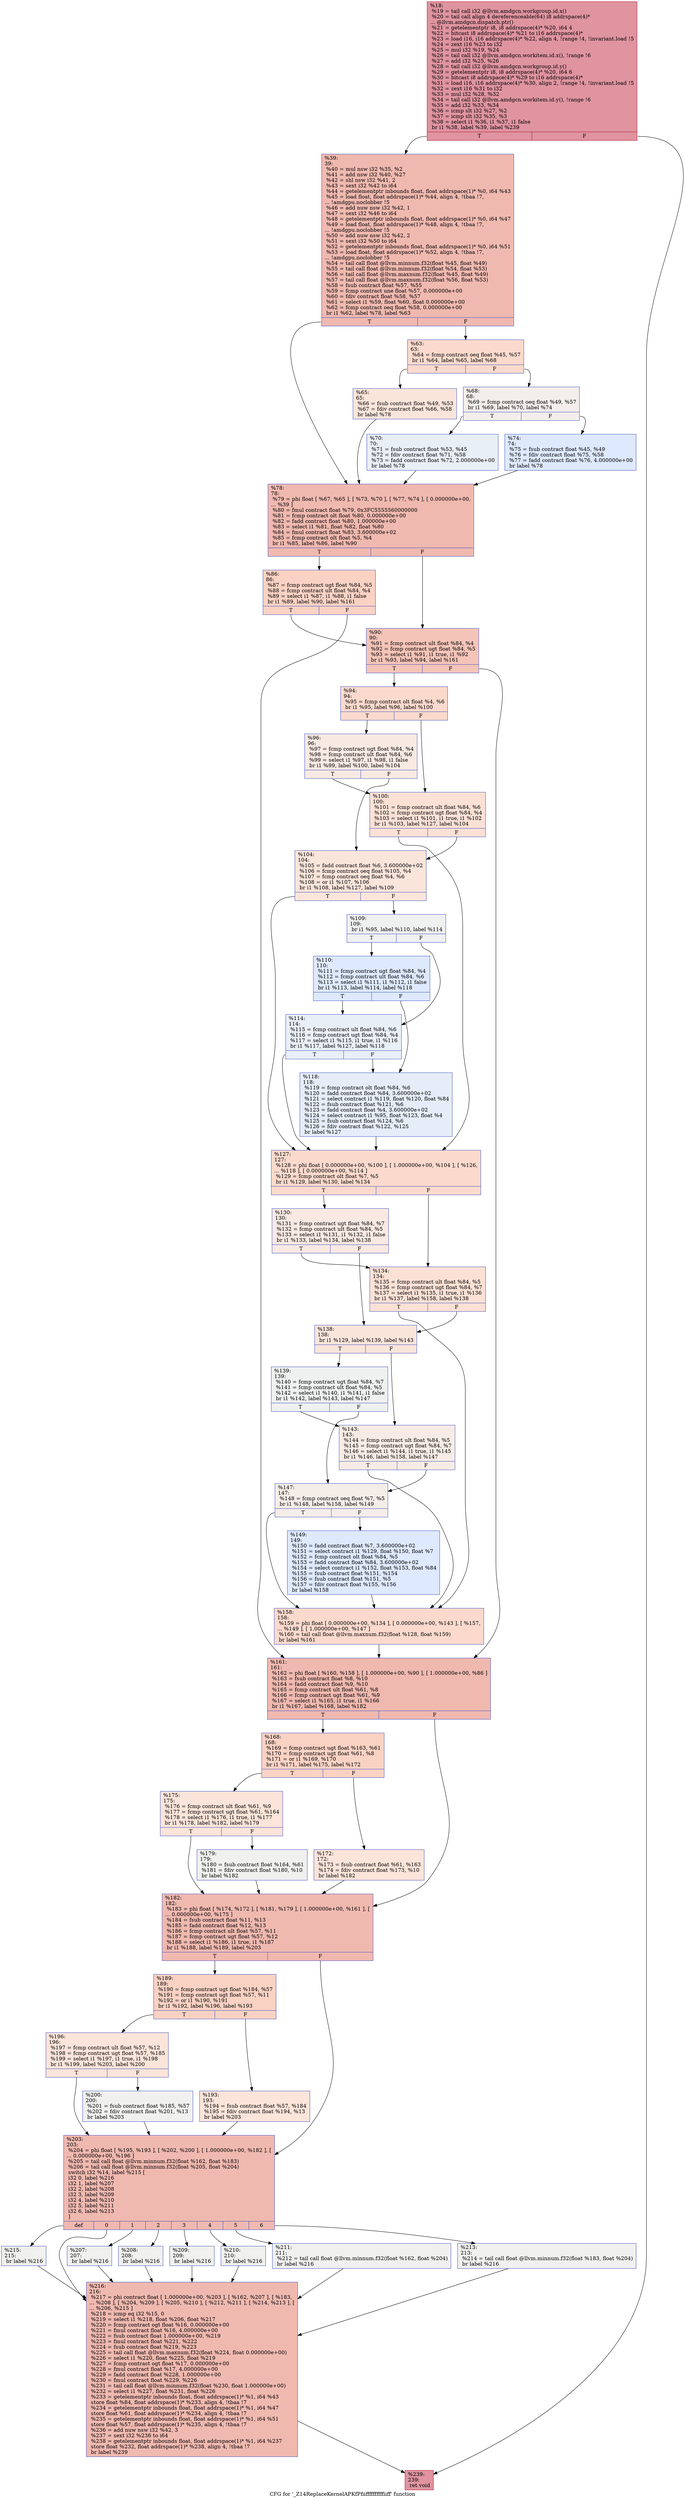 digraph "CFG for '_Z14ReplaceKernelAPKfPfiiffffffffffiiff' function" {
	label="CFG for '_Z14ReplaceKernelAPKfPfiiffffffffffiiff' function";

	Node0x4ed9730 [shape=record,color="#b70d28ff", style=filled, fillcolor="#b70d2870",label="{%18:\l  %19 = tail call i32 @llvm.amdgcn.workgroup.id.x()\l  %20 = tail call align 4 dereferenceable(64) i8 addrspace(4)*\l... @llvm.amdgcn.dispatch.ptr()\l  %21 = getelementptr i8, i8 addrspace(4)* %20, i64 4\l  %22 = bitcast i8 addrspace(4)* %21 to i16 addrspace(4)*\l  %23 = load i16, i16 addrspace(4)* %22, align 4, !range !4, !invariant.load !5\l  %24 = zext i16 %23 to i32\l  %25 = mul i32 %19, %24\l  %26 = tail call i32 @llvm.amdgcn.workitem.id.x(), !range !6\l  %27 = add i32 %25, %26\l  %28 = tail call i32 @llvm.amdgcn.workgroup.id.y()\l  %29 = getelementptr i8, i8 addrspace(4)* %20, i64 6\l  %30 = bitcast i8 addrspace(4)* %29 to i16 addrspace(4)*\l  %31 = load i16, i16 addrspace(4)* %30, align 2, !range !4, !invariant.load !5\l  %32 = zext i16 %31 to i32\l  %33 = mul i32 %28, %32\l  %34 = tail call i32 @llvm.amdgcn.workitem.id.y(), !range !6\l  %35 = add i32 %33, %34\l  %36 = icmp slt i32 %27, %2\l  %37 = icmp slt i32 %35, %3\l  %38 = select i1 %36, i1 %37, i1 false\l  br i1 %38, label %39, label %239\l|{<s0>T|<s1>F}}"];
	Node0x4ed9730:s0 -> Node0x4ede110;
	Node0x4ed9730:s1 -> Node0x4ede1a0;
	Node0x4ede110 [shape=record,color="#3d50c3ff", style=filled, fillcolor="#de614d70",label="{%39:\l39:                                               \l  %40 = mul nsw i32 %35, %2\l  %41 = add nsw i32 %40, %27\l  %42 = shl nsw i32 %41, 2\l  %43 = sext i32 %42 to i64\l  %44 = getelementptr inbounds float, float addrspace(1)* %0, i64 %43\l  %45 = load float, float addrspace(1)* %44, align 4, !tbaa !7,\l... !amdgpu.noclobber !5\l  %46 = add nuw nsw i32 %42, 1\l  %47 = sext i32 %46 to i64\l  %48 = getelementptr inbounds float, float addrspace(1)* %0, i64 %47\l  %49 = load float, float addrspace(1)* %48, align 4, !tbaa !7,\l... !amdgpu.noclobber !5\l  %50 = add nuw nsw i32 %42, 2\l  %51 = sext i32 %50 to i64\l  %52 = getelementptr inbounds float, float addrspace(1)* %0, i64 %51\l  %53 = load float, float addrspace(1)* %52, align 4, !tbaa !7,\l... !amdgpu.noclobber !5\l  %54 = tail call float @llvm.minnum.f32(float %45, float %49)\l  %55 = tail call float @llvm.minnum.f32(float %54, float %53)\l  %56 = tail call float @llvm.maxnum.f32(float %45, float %49)\l  %57 = tail call float @llvm.maxnum.f32(float %56, float %53)\l  %58 = fsub contract float %57, %55\l  %59 = fcmp contract une float %57, 0.000000e+00\l  %60 = fdiv contract float %58, %57\l  %61 = select i1 %59, float %60, float 0.000000e+00\l  %62 = fcmp contract oeq float %58, 0.000000e+00\l  br i1 %62, label %78, label %63\l|{<s0>T|<s1>F}}"];
	Node0x4ede110:s0 -> Node0x4ee06a0;
	Node0x4ede110:s1 -> Node0x4ee0730;
	Node0x4ee0730 [shape=record,color="#3d50c3ff", style=filled, fillcolor="#f7ac8e70",label="{%63:\l63:                                               \l  %64 = fcmp contract oeq float %45, %57\l  br i1 %64, label %65, label %68\l|{<s0>T|<s1>F}}"];
	Node0x4ee0730:s0 -> Node0x4edd500;
	Node0x4ee0730:s1 -> Node0x4edd550;
	Node0x4edd500 [shape=record,color="#3d50c3ff", style=filled, fillcolor="#f4c5ad70",label="{%65:\l65:                                               \l  %66 = fsub contract float %49, %53\l  %67 = fdiv contract float %66, %58\l  br label %78\l}"];
	Node0x4edd500 -> Node0x4ee06a0;
	Node0x4edd550 [shape=record,color="#3d50c3ff", style=filled, fillcolor="#e5d8d170",label="{%68:\l68:                                               \l  %69 = fcmp contract oeq float %49, %57\l  br i1 %69, label %70, label %74\l|{<s0>T|<s1>F}}"];
	Node0x4edd550:s0 -> Node0x4ee0ec0;
	Node0x4edd550:s1 -> Node0x4ee0f10;
	Node0x4ee0ec0 [shape=record,color="#3d50c3ff", style=filled, fillcolor="#cedaeb70",label="{%70:\l70:                                               \l  %71 = fsub contract float %53, %45\l  %72 = fdiv contract float %71, %58\l  %73 = fadd contract float %72, 2.000000e+00\l  br label %78\l}"];
	Node0x4ee0ec0 -> Node0x4ee06a0;
	Node0x4ee0f10 [shape=record,color="#3d50c3ff", style=filled, fillcolor="#b5cdfa70",label="{%74:\l74:                                               \l  %75 = fsub contract float %45, %49\l  %76 = fdiv contract float %75, %58\l  %77 = fadd contract float %76, 4.000000e+00\l  br label %78\l}"];
	Node0x4ee0f10 -> Node0x4ee06a0;
	Node0x4ee06a0 [shape=record,color="#3d50c3ff", style=filled, fillcolor="#de614d70",label="{%78:\l78:                                               \l  %79 = phi float [ %67, %65 ], [ %73, %70 ], [ %77, %74 ], [ 0.000000e+00,\l... %39 ]\l  %80 = fmul contract float %79, 0x3FC5555560000000\l  %81 = fcmp contract olt float %80, 0.000000e+00\l  %82 = fadd contract float %80, 1.000000e+00\l  %83 = select i1 %81, float %82, float %80\l  %84 = fmul contract float %83, 3.600000e+02\l  %85 = fcmp contract olt float %5, %4\l  br i1 %85, label %86, label %90\l|{<s0>T|<s1>F}}"];
	Node0x4ee06a0:s0 -> Node0x4ee1950;
	Node0x4ee06a0:s1 -> Node0x4ee19e0;
	Node0x4ee1950 [shape=record,color="#3d50c3ff", style=filled, fillcolor="#f4987a70",label="{%86:\l86:                                               \l  %87 = fcmp contract ugt float %84, %5\l  %88 = fcmp contract ult float %84, %4\l  %89 = select i1 %87, i1 %88, i1 false\l  br i1 %89, label %90, label %161\l|{<s0>T|<s1>F}}"];
	Node0x4ee1950:s0 -> Node0x4ee19e0;
	Node0x4ee1950:s1 -> Node0x4ee1cf0;
	Node0x4ee19e0 [shape=record,color="#3d50c3ff", style=filled, fillcolor="#e97a5f70",label="{%90:\l90:                                               \l  %91 = fcmp contract ult float %84, %4\l  %92 = fcmp contract ugt float %84, %5\l  %93 = select i1 %91, i1 true, i1 %92\l  br i1 %93, label %94, label %161\l|{<s0>T|<s1>F}}"];
	Node0x4ee19e0:s0 -> Node0x4ee1ff0;
	Node0x4ee19e0:s1 -> Node0x4ee1cf0;
	Node0x4ee1ff0 [shape=record,color="#3d50c3ff", style=filled, fillcolor="#f7ac8e70",label="{%94:\l94:                                               \l  %95 = fcmp contract olt float %4, %6\l  br i1 %95, label %96, label %100\l|{<s0>T|<s1>F}}"];
	Node0x4ee1ff0:s0 -> Node0x4ee2180;
	Node0x4ee1ff0:s1 -> Node0x4ee21d0;
	Node0x4ee2180 [shape=record,color="#3d50c3ff", style=filled, fillcolor="#efcebd70",label="{%96:\l96:                                               \l  %97 = fcmp contract ugt float %84, %4\l  %98 = fcmp contract ult float %84, %6\l  %99 = select i1 %97, i1 %98, i1 false\l  br i1 %99, label %100, label %104\l|{<s0>T|<s1>F}}"];
	Node0x4ee2180:s0 -> Node0x4ee21d0;
	Node0x4ee2180:s1 -> Node0x4ee24e0;
	Node0x4ee21d0 [shape=record,color="#3d50c3ff", style=filled, fillcolor="#f7bca170",label="{%100:\l100:                                              \l  %101 = fcmp contract ult float %84, %6\l  %102 = fcmp contract ugt float %84, %4\l  %103 = select i1 %101, i1 true, i1 %102\l  br i1 %103, label %127, label %104\l|{<s0>T|<s1>F}}"];
	Node0x4ee21d0:s0 -> Node0x4ee27b0;
	Node0x4ee21d0:s1 -> Node0x4ee24e0;
	Node0x4ee24e0 [shape=record,color="#3d50c3ff", style=filled, fillcolor="#f4c5ad70",label="{%104:\l104:                                              \l  %105 = fadd contract float %6, 3.600000e+02\l  %106 = fcmp contract oeq float %105, %4\l  %107 = fcmp contract oeq float %4, %6\l  %108 = or i1 %107, %106\l  br i1 %108, label %127, label %109\l|{<s0>T|<s1>F}}"];
	Node0x4ee24e0:s0 -> Node0x4ee27b0;
	Node0x4ee24e0:s1 -> Node0x4ee2af0;
	Node0x4ee2af0 [shape=record,color="#3d50c3ff", style=filled, fillcolor="#dbdcde70",label="{%109:\l109:                                              \l  br i1 %95, label %110, label %114\l|{<s0>T|<s1>F}}"];
	Node0x4ee2af0:s0 -> Node0x4ee2bf0;
	Node0x4ee2af0:s1 -> Node0x4ee2c40;
	Node0x4ee2bf0 [shape=record,color="#3d50c3ff", style=filled, fillcolor="#b5cdfa70",label="{%110:\l110:                                              \l  %111 = fcmp contract ugt float %84, %4\l  %112 = fcmp contract ult float %84, %6\l  %113 = select i1 %111, i1 %112, i1 false\l  br i1 %113, label %114, label %118\l|{<s0>T|<s1>F}}"];
	Node0x4ee2bf0:s0 -> Node0x4ee2c40;
	Node0x4ee2bf0:s1 -> Node0x4ee2f50;
	Node0x4ee2c40 [shape=record,color="#3d50c3ff", style=filled, fillcolor="#cedaeb70",label="{%114:\l114:                                              \l  %115 = fcmp contract ult float %84, %6\l  %116 = fcmp contract ugt float %84, %4\l  %117 = select i1 %115, i1 true, i1 %116\l  br i1 %117, label %127, label %118\l|{<s0>T|<s1>F}}"];
	Node0x4ee2c40:s0 -> Node0x4ee27b0;
	Node0x4ee2c40:s1 -> Node0x4ee2f50;
	Node0x4ee2f50 [shape=record,color="#3d50c3ff", style=filled, fillcolor="#c7d7f070",label="{%118:\l118:                                              \l  %119 = fcmp contract olt float %84, %6\l  %120 = fadd contract float %84, 3.600000e+02\l  %121 = select contract i1 %119, float %120, float %84\l  %122 = fsub contract float %121, %6\l  %123 = fadd contract float %4, 3.600000e+02\l  %124 = select contract i1 %95, float %123, float %4\l  %125 = fsub contract float %124, %6\l  %126 = fdiv contract float %122, %125\l  br label %127\l}"];
	Node0x4ee2f50 -> Node0x4ee27b0;
	Node0x4ee27b0 [shape=record,color="#3d50c3ff", style=filled, fillcolor="#f7ac8e70",label="{%127:\l127:                                              \l  %128 = phi float [ 0.000000e+00, %100 ], [ 1.000000e+00, %104 ], [ %126,\l... %118 ], [ 0.000000e+00, %114 ]\l  %129 = fcmp contract olt float %7, %5\l  br i1 %129, label %130, label %134\l|{<s0>T|<s1>F}}"];
	Node0x4ee27b0:s0 -> Node0x4ee0990;
	Node0x4ee27b0:s1 -> Node0x4ee09e0;
	Node0x4ee0990 [shape=record,color="#3d50c3ff", style=filled, fillcolor="#efcebd70",label="{%130:\l130:                                              \l  %131 = fcmp contract ugt float %84, %7\l  %132 = fcmp contract ult float %84, %5\l  %133 = select i1 %131, i1 %132, i1 false\l  br i1 %133, label %134, label %138\l|{<s0>T|<s1>F}}"];
	Node0x4ee0990:s0 -> Node0x4ee09e0;
	Node0x4ee0990:s1 -> Node0x4ee0cb0;
	Node0x4ee09e0 [shape=record,color="#3d50c3ff", style=filled, fillcolor="#f7bca170",label="{%134:\l134:                                              \l  %135 = fcmp contract ult float %84, %5\l  %136 = fcmp contract ugt float %84, %7\l  %137 = select i1 %135, i1 true, i1 %136\l  br i1 %137, label %158, label %138\l|{<s0>T|<s1>F}}"];
	Node0x4ee09e0:s0 -> Node0x4ee4390;
	Node0x4ee09e0:s1 -> Node0x4ee0cb0;
	Node0x4ee0cb0 [shape=record,color="#3d50c3ff", style=filled, fillcolor="#f4c5ad70",label="{%138:\l138:                                              \l  br i1 %129, label %139, label %143\l|{<s0>T|<s1>F}}"];
	Node0x4ee0cb0:s0 -> Node0x4ee4490;
	Node0x4ee0cb0:s1 -> Node0x4ee44e0;
	Node0x4ee4490 [shape=record,color="#3d50c3ff", style=filled, fillcolor="#dbdcde70",label="{%139:\l139:                                              \l  %140 = fcmp contract ugt float %84, %7\l  %141 = fcmp contract ult float %84, %5\l  %142 = select i1 %140, i1 %141, i1 false\l  br i1 %142, label %143, label %147\l|{<s0>T|<s1>F}}"];
	Node0x4ee4490:s0 -> Node0x4ee44e0;
	Node0x4ee4490:s1 -> Node0x4ee47b0;
	Node0x4ee44e0 [shape=record,color="#3d50c3ff", style=filled, fillcolor="#ecd3c570",label="{%143:\l143:                                              \l  %144 = fcmp contract ult float %84, %5\l  %145 = fcmp contract ugt float %84, %7\l  %146 = select i1 %144, i1 true, i1 %145\l  br i1 %146, label %158, label %147\l|{<s0>T|<s1>F}}"];
	Node0x4ee44e0:s0 -> Node0x4ee4390;
	Node0x4ee44e0:s1 -> Node0x4ee47b0;
	Node0x4ee47b0 [shape=record,color="#3d50c3ff", style=filled, fillcolor="#e8d6cc70",label="{%147:\l147:                                              \l  %148 = fcmp contract oeq float %7, %5\l  br i1 %148, label %158, label %149\l|{<s0>T|<s1>F}}"];
	Node0x4ee47b0:s0 -> Node0x4ee4390;
	Node0x4ee47b0:s1 -> Node0x4ee4bc0;
	Node0x4ee4bc0 [shape=record,color="#3d50c3ff", style=filled, fillcolor="#b5cdfa70",label="{%149:\l149:                                              \l  %150 = fadd contract float %7, 3.600000e+02\l  %151 = select contract i1 %129, float %150, float %7\l  %152 = fcmp contract olt float %84, %5\l  %153 = fadd contract float %84, 3.600000e+02\l  %154 = select contract i1 %152, float %153, float %84\l  %155 = fsub contract float %151, %154\l  %156 = fsub contract float %151, %5\l  %157 = fdiv contract float %155, %156\l  br label %158\l}"];
	Node0x4ee4bc0 -> Node0x4ee4390;
	Node0x4ee4390 [shape=record,color="#3d50c3ff", style=filled, fillcolor="#f7ac8e70",label="{%158:\l158:                                              \l  %159 = phi float [ 0.000000e+00, %134 ], [ 0.000000e+00, %143 ], [ %157,\l... %149 ], [ 1.000000e+00, %147 ]\l  %160 = tail call float @llvm.maxnum.f32(float %128, float %159)\l  br label %161\l}"];
	Node0x4ee4390 -> Node0x4ee1cf0;
	Node0x4ee1cf0 [shape=record,color="#3d50c3ff", style=filled, fillcolor="#de614d70",label="{%161:\l161:                                              \l  %162 = phi float [ %160, %158 ], [ 1.000000e+00, %90 ], [ 1.000000e+00, %86 ]\l  %163 = fsub contract float %8, %10\l  %164 = fadd contract float %9, %10\l  %165 = fcmp contract ult float %61, %8\l  %166 = fcmp contract ugt float %61, %9\l  %167 = select i1 %165, i1 true, i1 %166\l  br i1 %167, label %168, label %182\l|{<s0>T|<s1>F}}"];
	Node0x4ee1cf0:s0 -> Node0x4ee5830;
	Node0x4ee1cf0:s1 -> Node0x4ee5880;
	Node0x4ee5830 [shape=record,color="#3d50c3ff", style=filled, fillcolor="#f4987a70",label="{%168:\l168:                                              \l  %169 = fcmp contract ugt float %163, %61\l  %170 = fcmp contract ugt float %61, %8\l  %171 = or i1 %169, %170\l  br i1 %171, label %175, label %172\l|{<s0>T|<s1>F}}"];
	Node0x4ee5830:s0 -> Node0x4ee5b30;
	Node0x4ee5830:s1 -> Node0x4ee5b80;
	Node0x4ee5b80 [shape=record,color="#3d50c3ff", style=filled, fillcolor="#f5c1a970",label="{%172:\l172:                                              \l  %173 = fsub contract float %61, %163\l  %174 = fdiv contract float %173, %10\l  br label %182\l}"];
	Node0x4ee5b80 -> Node0x4ee5880;
	Node0x4ee5b30 [shape=record,color="#3d50c3ff", style=filled, fillcolor="#f5c1a970",label="{%175:\l175:                                              \l  %176 = fcmp contract ult float %61, %9\l  %177 = fcmp contract ugt float %61, %164\l  %178 = select i1 %176, i1 true, i1 %177\l  br i1 %178, label %182, label %179\l|{<s0>T|<s1>F}}"];
	Node0x4ee5b30:s0 -> Node0x4ee5880;
	Node0x4ee5b30:s1 -> Node0x4ee5fe0;
	Node0x4ee5fe0 [shape=record,color="#3d50c3ff", style=filled, fillcolor="#dedcdb70",label="{%179:\l179:                                              \l  %180 = fsub contract float %164, %61\l  %181 = fdiv contract float %180, %10\l  br label %182\l}"];
	Node0x4ee5fe0 -> Node0x4ee5880;
	Node0x4ee5880 [shape=record,color="#3d50c3ff", style=filled, fillcolor="#de614d70",label="{%182:\l182:                                              \l  %183 = phi float [ %174, %172 ], [ %181, %179 ], [ 1.000000e+00, %161 ], [\l... 0.000000e+00, %175 ]\l  %184 = fsub contract float %11, %13\l  %185 = fadd contract float %12, %13\l  %186 = fcmp contract ult float %57, %11\l  %187 = fcmp contract ugt float %57, %12\l  %188 = select i1 %186, i1 true, i1 %187\l  br i1 %188, label %189, label %203\l|{<s0>T|<s1>F}}"];
	Node0x4ee5880:s0 -> Node0x4ee6660;
	Node0x4ee5880:s1 -> Node0x4ee66b0;
	Node0x4ee6660 [shape=record,color="#3d50c3ff", style=filled, fillcolor="#f4987a70",label="{%189:\l189:                                              \l  %190 = fcmp contract ugt float %184, %57\l  %191 = fcmp contract ugt float %57, %11\l  %192 = or i1 %190, %191\l  br i1 %192, label %196, label %193\l|{<s0>T|<s1>F}}"];
	Node0x4ee6660:s0 -> Node0x4ee6960;
	Node0x4ee6660:s1 -> Node0x4ee69b0;
	Node0x4ee69b0 [shape=record,color="#3d50c3ff", style=filled, fillcolor="#f5c1a970",label="{%193:\l193:                                              \l  %194 = fsub contract float %57, %184\l  %195 = fdiv contract float %194, %13\l  br label %203\l}"];
	Node0x4ee69b0 -> Node0x4ee66b0;
	Node0x4ee6960 [shape=record,color="#3d50c3ff", style=filled, fillcolor="#f5c1a970",label="{%196:\l196:                                              \l  %197 = fcmp contract ult float %57, %12\l  %198 = fcmp contract ugt float %57, %185\l  %199 = select i1 %197, i1 true, i1 %198\l  br i1 %199, label %203, label %200\l|{<s0>T|<s1>F}}"];
	Node0x4ee6960:s0 -> Node0x4ee66b0;
	Node0x4ee6960:s1 -> Node0x4ee6e10;
	Node0x4ee6e10 [shape=record,color="#3d50c3ff", style=filled, fillcolor="#dedcdb70",label="{%200:\l200:                                              \l  %201 = fsub contract float %185, %57\l  %202 = fdiv contract float %201, %13\l  br label %203\l}"];
	Node0x4ee6e10 -> Node0x4ee66b0;
	Node0x4ee66b0 [shape=record,color="#3d50c3ff", style=filled, fillcolor="#de614d70",label="{%203:\l203:                                              \l  %204 = phi float [ %195, %193 ], [ %202, %200 ], [ 1.000000e+00, %182 ], [\l... 0.000000e+00, %196 ]\l  %205 = tail call float @llvm.minnum.f32(float %162, float %183)\l  %206 = tail call float @llvm.minnum.f32(float %205, float %204)\l  switch i32 %14, label %215 [\l    i32 0, label %216\l    i32 1, label %207\l    i32 2, label %208\l    i32 3, label %209\l    i32 4, label %210\l    i32 5, label %211\l    i32 6, label %213\l  ]\l|{<s0>def|<s1>0|<s2>1|<s3>2|<s4>3|<s5>4|<s6>5|<s7>6}}"];
	Node0x4ee66b0:s0 -> Node0x4ee73c0;
	Node0x4ee66b0:s1 -> Node0x4ee7440;
	Node0x4ee66b0:s2 -> Node0x4ee7490;
	Node0x4ee66b0:s3 -> Node0x4ee74e0;
	Node0x4ee66b0:s4 -> Node0x4ee7560;
	Node0x4ee66b0:s5 -> Node0x4ee7620;
	Node0x4ee66b0:s6 -> Node0x4ee76e0;
	Node0x4ee66b0:s7 -> Node0x4ee77a0;
	Node0x4ee7490 [shape=record,color="#3d50c3ff", style=filled, fillcolor="#dedcdb70",label="{%207:\l207:                                              \l  br label %216\l}"];
	Node0x4ee7490 -> Node0x4ee7440;
	Node0x4ee74e0 [shape=record,color="#3d50c3ff", style=filled, fillcolor="#dedcdb70",label="{%208:\l208:                                              \l  br label %216\l}"];
	Node0x4ee74e0 -> Node0x4ee7440;
	Node0x4ee7560 [shape=record,color="#3d50c3ff", style=filled, fillcolor="#dedcdb70",label="{%209:\l209:                                              \l  br label %216\l}"];
	Node0x4ee7560 -> Node0x4ee7440;
	Node0x4ee7620 [shape=record,color="#3d50c3ff", style=filled, fillcolor="#dedcdb70",label="{%210:\l210:                                              \l  br label %216\l}"];
	Node0x4ee7620 -> Node0x4ee7440;
	Node0x4ee76e0 [shape=record,color="#3d50c3ff", style=filled, fillcolor="#dedcdb70",label="{%211:\l211:                                              \l  %212 = tail call float @llvm.minnum.f32(float %162, float %204)\l  br label %216\l}"];
	Node0x4ee76e0 -> Node0x4ee7440;
	Node0x4ee77a0 [shape=record,color="#3d50c3ff", style=filled, fillcolor="#dedcdb70",label="{%213:\l213:                                              \l  %214 = tail call float @llvm.minnum.f32(float %183, float %204)\l  br label %216\l}"];
	Node0x4ee77a0 -> Node0x4ee7440;
	Node0x4ee73c0 [shape=record,color="#3d50c3ff", style=filled, fillcolor="#dedcdb70",label="{%215:\l215:                                              \l  br label %216\l}"];
	Node0x4ee73c0 -> Node0x4ee7440;
	Node0x4ee7440 [shape=record,color="#3d50c3ff", style=filled, fillcolor="#de614d70",label="{%216:\l216:                                              \l  %217 = phi contract float [ 1.000000e+00, %203 ], [ %162, %207 ], [ %183,\l... %208 ], [ %204, %209 ], [ %205, %210 ], [ %212, %211 ], [ %214, %213 ], [\l... %206, %215 ]\l  %218 = icmp eq i32 %15, 0\l  %219 = select i1 %218, float %206, float %217\l  %220 = fcmp contract ogt float %16, 0.000000e+00\l  %221 = fmul contract float %16, 4.000000e+00\l  %222 = fsub contract float 1.000000e+00, %219\l  %223 = fmul contract float %221, %222\l  %224 = fsub contract float %219, %223\l  %225 = tail call float @llvm.maxnum.f32(float %224, float 0.000000e+00)\l  %226 = select i1 %220, float %225, float %219\l  %227 = fcmp contract ogt float %17, 0.000000e+00\l  %228 = fmul contract float %17, 4.000000e+00\l  %229 = fadd contract float %228, 1.000000e+00\l  %230 = fmul contract float %229, %226\l  %231 = tail call float @llvm.minnum.f32(float %230, float 1.000000e+00)\l  %232 = select i1 %227, float %231, float %226\l  %233 = getelementptr inbounds float, float addrspace(1)* %1, i64 %43\l  store float %84, float addrspace(1)* %233, align 4, !tbaa !7\l  %234 = getelementptr inbounds float, float addrspace(1)* %1, i64 %47\l  store float %61, float addrspace(1)* %234, align 4, !tbaa !7\l  %235 = getelementptr inbounds float, float addrspace(1)* %1, i64 %51\l  store float %57, float addrspace(1)* %235, align 4, !tbaa !7\l  %236 = add nuw nsw i32 %42, 3\l  %237 = sext i32 %236 to i64\l  %238 = getelementptr inbounds float, float addrspace(1)* %1, i64 %237\l  store float %232, float addrspace(1)* %238, align 4, !tbaa !7\l  br label %239\l}"];
	Node0x4ee7440 -> Node0x4ede1a0;
	Node0x4ede1a0 [shape=record,color="#b70d28ff", style=filled, fillcolor="#b70d2870",label="{%239:\l239:                                              \l  ret void\l}"];
}
